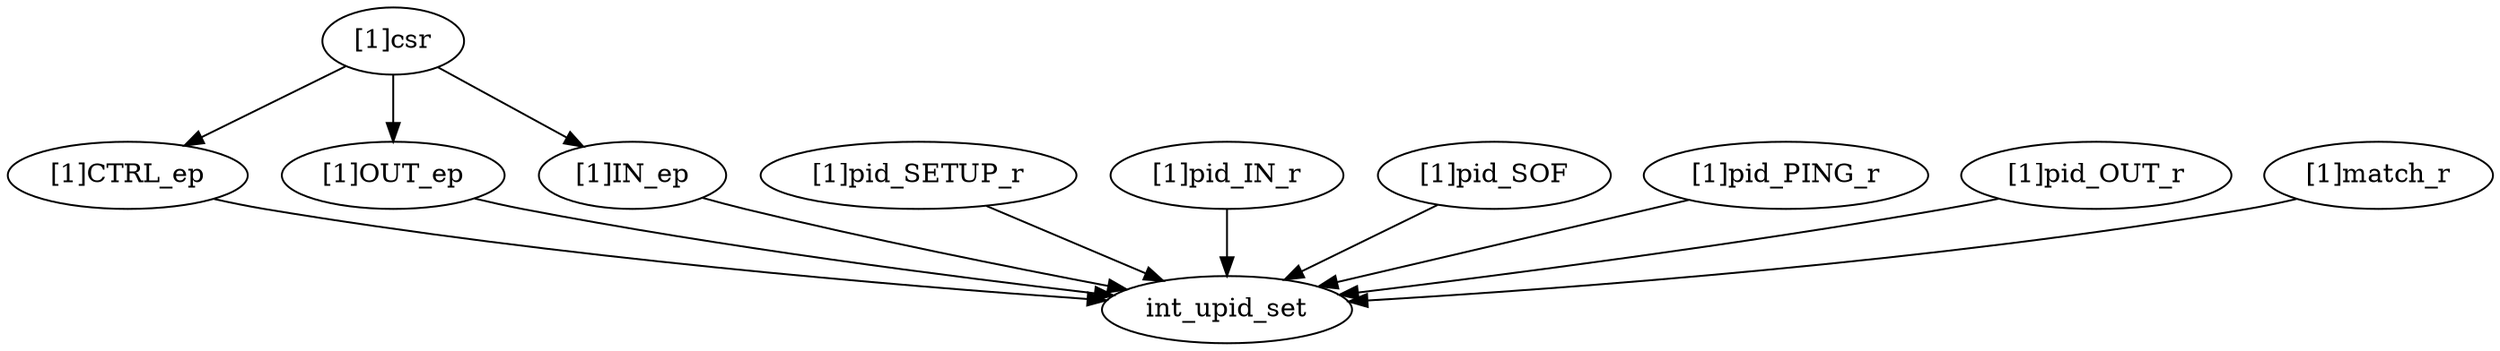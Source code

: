 strict digraph "" {
	"[1]CTRL_ep"	 [complexity=13,
		importance=0.0206035229443,
		rank=0.00158488638033];
	int_upid_set	 [complexity=0,
		importance=0.0158234161288,
		rank=0.0];
	"[1]CTRL_ep" -> int_upid_set;
	"[1]OUT_ep"	 [complexity=13,
		importance=0.0206035229443,
		rank=0.00158488638033];
	"[1]OUT_ep" -> int_upid_set;
	"[1]pid_SETUP_r"	 [complexity=13,
		importance=0.0208454006299,
		rank=0.00160349235615];
	"[1]pid_SETUP_r" -> int_upid_set;
	"[1]pid_IN_r"	 [complexity=13,
		importance=0.0206892115715,
		rank=0.00159147781319];
	"[1]pid_IN_r" -> int_upid_set;
	"[1]pid_SOF"	 [complexity=13,
		importance=0.0205810806849,
		rank=0.00158316005268];
	"[1]pid_SOF" -> int_upid_set;
	"[1]pid_PING_r"	 [complexity=13,
		importance=0.0208454006299,
		rank=0.00160349235615];
	"[1]pid_PING_r" -> int_upid_set;
	"[1]pid_OUT_r"	 [complexity=13,
		importance=0.0207062848693,
		rank=0.0015927911438];
	"[1]pid_OUT_r" -> int_upid_set;
	"[1]csr"	 [complexity=15,
		importance=0.0253611875003,
		rank=0.00169074583336];
	"[1]csr" -> "[1]CTRL_ep";
	"[1]csr" -> "[1]OUT_ep";
	"[1]IN_ep"	 [complexity=13,
		importance=0.0206035229443,
		rank=0.00158488638033];
	"[1]csr" -> "[1]IN_ep";
	"[1]IN_ep" -> int_upid_set;
	"[1]match_r"	 [complexity=13,
		importance=0.0210568565859,
		rank=0.00161975819892];
	"[1]match_r" -> int_upid_set;
}
